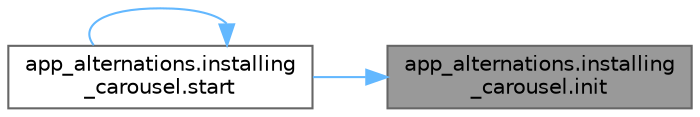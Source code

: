 digraph "app_alternations.installing_carousel.init"
{
 // LATEX_PDF_SIZE
  bgcolor="transparent";
  edge [fontname=Helvetica,fontsize=10,labelfontname=Helvetica,labelfontsize=10];
  node [fontname=Helvetica,fontsize=10,shape=box,height=0.2,width=0.4];
  rankdir="RL";
  Node1 [label="app_alternations.installing\l_carousel.init",height=0.2,width=0.4,color="gray40", fillcolor="grey60", style="filled", fontcolor="black",tooltip=" "];
  Node1 -> Node2 [dir="back",color="steelblue1",style="solid"];
  Node2 [label="app_alternations.installing\l_carousel.start",height=0.2,width=0.4,color="grey40", fillcolor="white", style="filled",URL="$d5/d77/classapp__alternations_1_1installing__carousel.html#ae8cd3900207ec4cf58d8026e35f3aeec",tooltip=" "];
  Node2 -> Node2 [dir="back",color="steelblue1",style="solid"];
}
